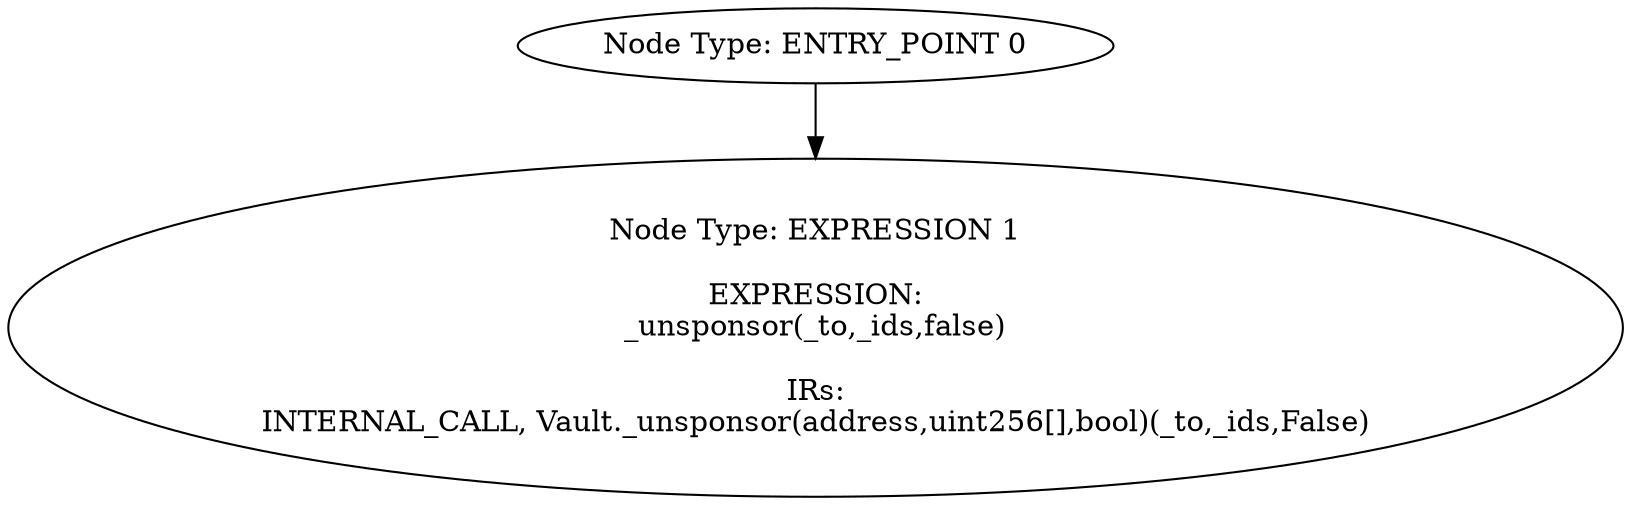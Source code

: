 digraph{
0[label="Node Type: ENTRY_POINT 0
"];
0->1;
1[label="Node Type: EXPRESSION 1

EXPRESSION:
_unsponsor(_to,_ids,false)

IRs:
INTERNAL_CALL, Vault._unsponsor(address,uint256[],bool)(_to,_ids,False)"];
}
